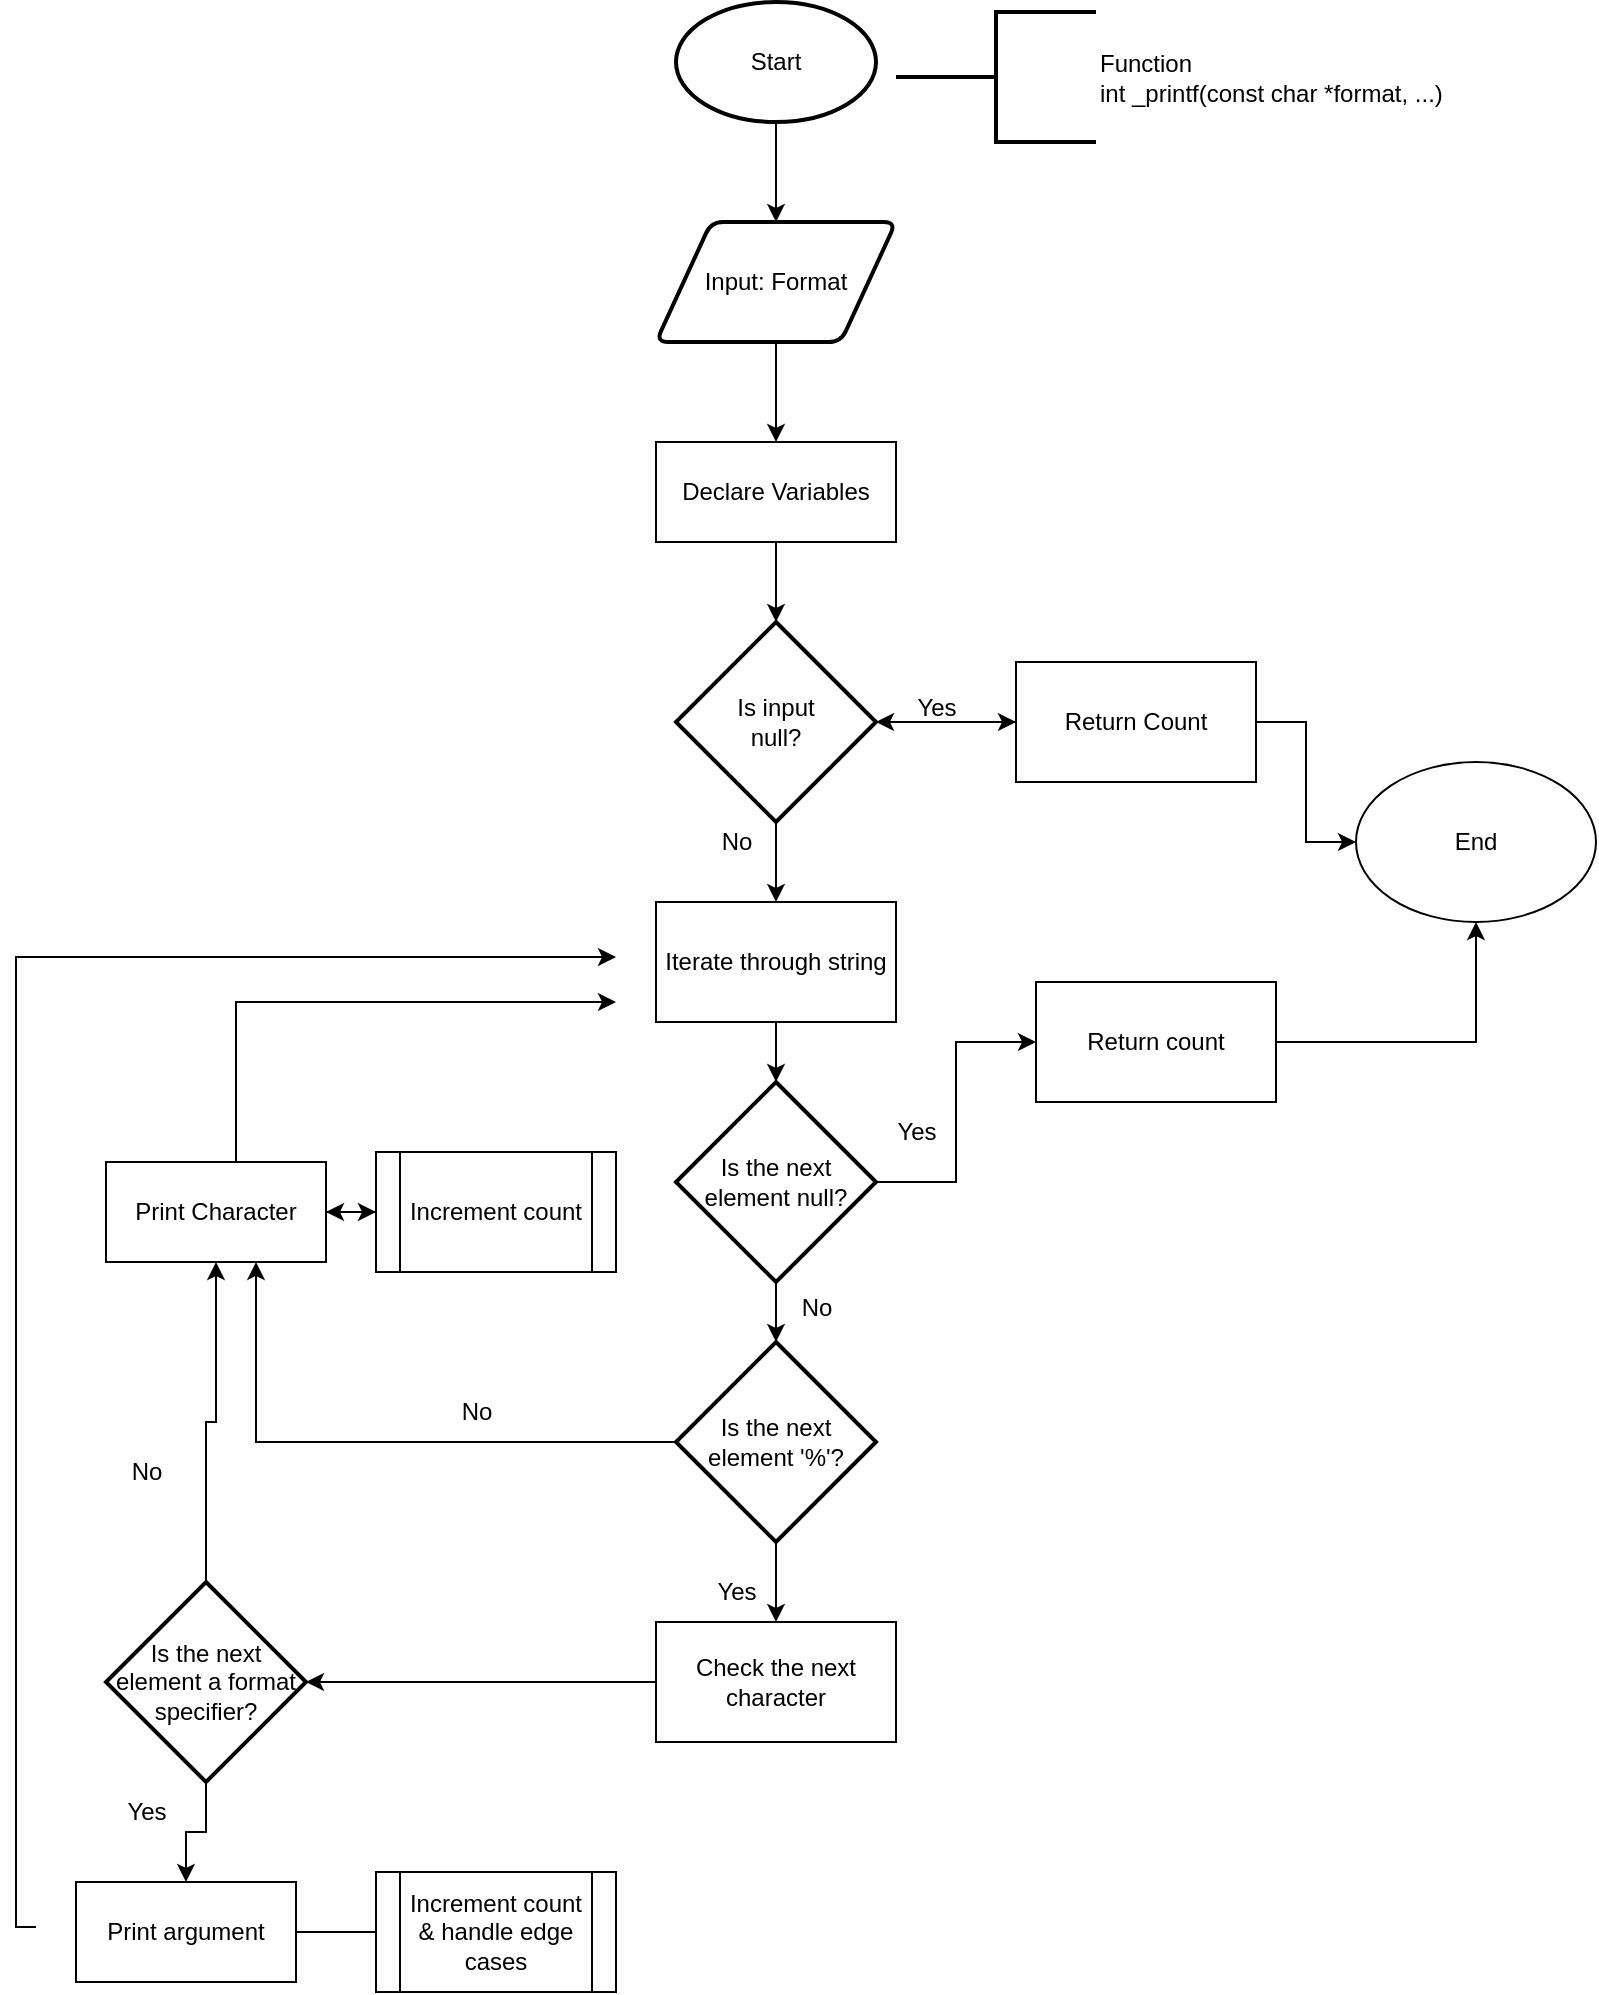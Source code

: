 <mxfile version="22.0.8" type="github">
  <diagram name="Page-1" id="W_DVIdqr6u6kEkCFuuBQ">
    <mxGraphModel dx="880" dy="487" grid="1" gridSize="10" guides="1" tooltips="1" connect="1" arrows="1" fold="1" page="1" pageScale="1" pageWidth="850" pageHeight="1100" math="0" shadow="0">
      <root>
        <mxCell id="0" />
        <mxCell id="1" parent="0" />
        <mxCell id="krpuxbvZtWhmsAZp7eO3-10" value="" style="edgeStyle=orthogonalEdgeStyle;rounded=0;orthogonalLoop=1;jettySize=auto;html=1;" edge="1" parent="1" source="krpuxbvZtWhmsAZp7eO3-1" target="krpuxbvZtWhmsAZp7eO3-5">
          <mxGeometry relative="1" as="geometry" />
        </mxCell>
        <mxCell id="krpuxbvZtWhmsAZp7eO3-1" value="Start" style="strokeWidth=2;html=1;shape=mxgraph.flowchart.start_1;whiteSpace=wrap;" vertex="1" parent="1">
          <mxGeometry x="350" y="20" width="100" height="60" as="geometry" />
        </mxCell>
        <mxCell id="krpuxbvZtWhmsAZp7eO3-3" value="Function&lt;br&gt;int&amp;nbsp;_printf(const char *format, ...)" style="strokeWidth=2;html=1;shape=mxgraph.flowchart.annotation_2;align=left;labelPosition=right;pointerEvents=1;direction=east;" vertex="1" parent="1">
          <mxGeometry x="460" y="25" width="100" height="65" as="geometry" />
        </mxCell>
        <mxCell id="krpuxbvZtWhmsAZp7eO3-12" value="" style="edgeStyle=orthogonalEdgeStyle;rounded=0;orthogonalLoop=1;jettySize=auto;html=1;" edge="1" parent="1" source="krpuxbvZtWhmsAZp7eO3-5" target="krpuxbvZtWhmsAZp7eO3-11">
          <mxGeometry relative="1" as="geometry" />
        </mxCell>
        <mxCell id="krpuxbvZtWhmsAZp7eO3-5" value="Input: Format" style="shape=parallelogram;html=1;strokeWidth=2;perimeter=parallelogramPerimeter;whiteSpace=wrap;rounded=1;arcSize=12;size=0.23;" vertex="1" parent="1">
          <mxGeometry x="340" y="130" width="120" height="60" as="geometry" />
        </mxCell>
        <mxCell id="krpuxbvZtWhmsAZp7eO3-14" value="" style="edgeStyle=orthogonalEdgeStyle;rounded=0;orthogonalLoop=1;jettySize=auto;html=1;" edge="1" parent="1" source="krpuxbvZtWhmsAZp7eO3-11" target="krpuxbvZtWhmsAZp7eO3-13">
          <mxGeometry relative="1" as="geometry" />
        </mxCell>
        <mxCell id="krpuxbvZtWhmsAZp7eO3-11" value="Declare Variables" style="rounded=0;whiteSpace=wrap;html=1;" vertex="1" parent="1">
          <mxGeometry x="340" y="240" width="120" height="50" as="geometry" />
        </mxCell>
        <mxCell id="krpuxbvZtWhmsAZp7eO3-16" value="" style="edgeStyle=orthogonalEdgeStyle;rounded=0;orthogonalLoop=1;jettySize=auto;html=1;" edge="1" parent="1" source="krpuxbvZtWhmsAZp7eO3-13" target="krpuxbvZtWhmsAZp7eO3-15">
          <mxGeometry relative="1" as="geometry" />
        </mxCell>
        <mxCell id="krpuxbvZtWhmsAZp7eO3-23" value="" style="edgeStyle=orthogonalEdgeStyle;rounded=0;orthogonalLoop=1;jettySize=auto;html=1;" edge="1" parent="1" source="krpuxbvZtWhmsAZp7eO3-13" target="krpuxbvZtWhmsAZp7eO3-21">
          <mxGeometry relative="1" as="geometry" />
        </mxCell>
        <mxCell id="krpuxbvZtWhmsAZp7eO3-13" value="Is input &lt;br&gt;null?" style="strokeWidth=2;html=1;shape=mxgraph.flowchart.decision;whiteSpace=wrap;" vertex="1" parent="1">
          <mxGeometry x="350" y="330" width="100" height="100" as="geometry" />
        </mxCell>
        <mxCell id="krpuxbvZtWhmsAZp7eO3-17" value="" style="edgeStyle=orthogonalEdgeStyle;rounded=0;orthogonalLoop=1;jettySize=auto;html=1;" edge="1" parent="1" source="krpuxbvZtWhmsAZp7eO3-15" target="krpuxbvZtWhmsAZp7eO3-13">
          <mxGeometry relative="1" as="geometry" />
        </mxCell>
        <mxCell id="krpuxbvZtWhmsAZp7eO3-20" value="" style="edgeStyle=orthogonalEdgeStyle;rounded=0;orthogonalLoop=1;jettySize=auto;html=1;" edge="1" parent="1" source="krpuxbvZtWhmsAZp7eO3-15" target="krpuxbvZtWhmsAZp7eO3-19">
          <mxGeometry relative="1" as="geometry" />
        </mxCell>
        <mxCell id="krpuxbvZtWhmsAZp7eO3-15" value="Return Count" style="rounded=0;whiteSpace=wrap;html=1;" vertex="1" parent="1">
          <mxGeometry x="520" y="350" width="120" height="60" as="geometry" />
        </mxCell>
        <mxCell id="krpuxbvZtWhmsAZp7eO3-18" value="Yes" style="text;html=1;align=center;verticalAlign=middle;resizable=0;points=[];autosize=1;strokeColor=none;fillColor=none;" vertex="1" parent="1">
          <mxGeometry x="460" y="358" width="40" height="30" as="geometry" />
        </mxCell>
        <mxCell id="krpuxbvZtWhmsAZp7eO3-19" value="End" style="ellipse;whiteSpace=wrap;html=1;" vertex="1" parent="1">
          <mxGeometry x="690" y="400" width="120" height="80" as="geometry" />
        </mxCell>
        <mxCell id="krpuxbvZtWhmsAZp7eO3-26" value="" style="edgeStyle=orthogonalEdgeStyle;rounded=0;orthogonalLoop=1;jettySize=auto;html=1;" edge="1" parent="1" source="krpuxbvZtWhmsAZp7eO3-21" target="krpuxbvZtWhmsAZp7eO3-25">
          <mxGeometry relative="1" as="geometry" />
        </mxCell>
        <mxCell id="krpuxbvZtWhmsAZp7eO3-21" value="Iterate through string" style="rounded=0;whiteSpace=wrap;html=1;" vertex="1" parent="1">
          <mxGeometry x="340" y="470" width="120" height="60" as="geometry" />
        </mxCell>
        <mxCell id="krpuxbvZtWhmsAZp7eO3-24" value="No" style="text;html=1;align=center;verticalAlign=middle;resizable=0;points=[];autosize=1;strokeColor=none;fillColor=none;" vertex="1" parent="1">
          <mxGeometry x="360" y="425" width="40" height="30" as="geometry" />
        </mxCell>
        <mxCell id="krpuxbvZtWhmsAZp7eO3-28" value="" style="edgeStyle=orthogonalEdgeStyle;rounded=0;orthogonalLoop=1;jettySize=auto;html=1;" edge="1" parent="1" source="krpuxbvZtWhmsAZp7eO3-25" target="krpuxbvZtWhmsAZp7eO3-27">
          <mxGeometry relative="1" as="geometry" />
        </mxCell>
        <mxCell id="krpuxbvZtWhmsAZp7eO3-32" value="" style="edgeStyle=orthogonalEdgeStyle;rounded=0;orthogonalLoop=1;jettySize=auto;html=1;" edge="1" parent="1" source="krpuxbvZtWhmsAZp7eO3-25" target="krpuxbvZtWhmsAZp7eO3-31">
          <mxGeometry relative="1" as="geometry" />
        </mxCell>
        <mxCell id="krpuxbvZtWhmsAZp7eO3-25" value="Is the next element null?" style="strokeWidth=2;html=1;shape=mxgraph.flowchart.decision;whiteSpace=wrap;" vertex="1" parent="1">
          <mxGeometry x="350" y="560" width="100" height="100" as="geometry" />
        </mxCell>
        <mxCell id="krpuxbvZtWhmsAZp7eO3-30" value="" style="edgeStyle=orthogonalEdgeStyle;rounded=0;orthogonalLoop=1;jettySize=auto;html=1;" edge="1" parent="1" source="krpuxbvZtWhmsAZp7eO3-27" target="krpuxbvZtWhmsAZp7eO3-19">
          <mxGeometry relative="1" as="geometry" />
        </mxCell>
        <mxCell id="krpuxbvZtWhmsAZp7eO3-27" value="Return count" style="rounded=0;whiteSpace=wrap;html=1;" vertex="1" parent="1">
          <mxGeometry x="530" y="510" width="120" height="60" as="geometry" />
        </mxCell>
        <mxCell id="krpuxbvZtWhmsAZp7eO3-29" value="Yes" style="text;html=1;align=center;verticalAlign=middle;resizable=0;points=[];autosize=1;strokeColor=none;fillColor=none;" vertex="1" parent="1">
          <mxGeometry x="450" y="570" width="40" height="30" as="geometry" />
        </mxCell>
        <mxCell id="krpuxbvZtWhmsAZp7eO3-34" value="" style="edgeStyle=orthogonalEdgeStyle;rounded=0;orthogonalLoop=1;jettySize=auto;html=1;" edge="1" parent="1" source="krpuxbvZtWhmsAZp7eO3-31" target="krpuxbvZtWhmsAZp7eO3-33">
          <mxGeometry relative="1" as="geometry" />
        </mxCell>
        <mxCell id="krpuxbvZtWhmsAZp7eO3-52" value="" style="edgeStyle=orthogonalEdgeStyle;rounded=0;orthogonalLoop=1;jettySize=auto;html=1;exitX=0;exitY=0.5;exitDx=0;exitDy=0;exitPerimeter=0;" edge="1" parent="1" source="krpuxbvZtWhmsAZp7eO3-31" target="krpuxbvZtWhmsAZp7eO3-36">
          <mxGeometry relative="1" as="geometry">
            <Array as="points">
              <mxPoint x="140" y="740" />
            </Array>
          </mxGeometry>
        </mxCell>
        <mxCell id="krpuxbvZtWhmsAZp7eO3-31" value="Is the next element &#39;%&#39;?" style="strokeWidth=2;html=1;shape=mxgraph.flowchart.decision;whiteSpace=wrap;" vertex="1" parent="1">
          <mxGeometry x="350" y="690" width="100" height="100" as="geometry" />
        </mxCell>
        <mxCell id="krpuxbvZtWhmsAZp7eO3-41" value="" style="edgeStyle=orthogonalEdgeStyle;rounded=0;orthogonalLoop=1;jettySize=auto;html=1;" edge="1" parent="1" source="krpuxbvZtWhmsAZp7eO3-33" target="krpuxbvZtWhmsAZp7eO3-38">
          <mxGeometry relative="1" as="geometry" />
        </mxCell>
        <mxCell id="krpuxbvZtWhmsAZp7eO3-33" value="Check the next character" style="rounded=0;whiteSpace=wrap;html=1;" vertex="1" parent="1">
          <mxGeometry x="340" y="830" width="120" height="60" as="geometry" />
        </mxCell>
        <mxCell id="krpuxbvZtWhmsAZp7eO3-35" value="Yes" style="text;html=1;align=center;verticalAlign=middle;resizable=0;points=[];autosize=1;strokeColor=none;fillColor=none;" vertex="1" parent="1">
          <mxGeometry x="360" y="800" width="40" height="30" as="geometry" />
        </mxCell>
        <mxCell id="krpuxbvZtWhmsAZp7eO3-50" value="" style="edgeStyle=orthogonalEdgeStyle;rounded=0;orthogonalLoop=1;jettySize=auto;html=1;" edge="1" parent="1" source="krpuxbvZtWhmsAZp7eO3-36" target="krpuxbvZtWhmsAZp7eO3-49">
          <mxGeometry relative="1" as="geometry" />
        </mxCell>
        <mxCell id="krpuxbvZtWhmsAZp7eO3-54" value="" style="edgeStyle=orthogonalEdgeStyle;rounded=0;orthogonalLoop=1;jettySize=auto;html=1;" edge="1" parent="1" source="krpuxbvZtWhmsAZp7eO3-36">
          <mxGeometry relative="1" as="geometry">
            <mxPoint x="320" y="520" as="targetPoint" />
            <Array as="points">
              <mxPoint x="130" y="520" />
            </Array>
          </mxGeometry>
        </mxCell>
        <mxCell id="krpuxbvZtWhmsAZp7eO3-36" value="Print Character" style="rounded=0;whiteSpace=wrap;html=1;" vertex="1" parent="1">
          <mxGeometry x="65" y="600" width="110" height="50" as="geometry" />
        </mxCell>
        <mxCell id="krpuxbvZtWhmsAZp7eO3-42" value="" style="edgeStyle=orthogonalEdgeStyle;rounded=0;orthogonalLoop=1;jettySize=auto;html=1;" edge="1" parent="1" source="krpuxbvZtWhmsAZp7eO3-38" target="krpuxbvZtWhmsAZp7eO3-39">
          <mxGeometry relative="1" as="geometry" />
        </mxCell>
        <mxCell id="krpuxbvZtWhmsAZp7eO3-46" value="" style="edgeStyle=orthogonalEdgeStyle;rounded=0;orthogonalLoop=1;jettySize=auto;html=1;" edge="1" parent="1" source="krpuxbvZtWhmsAZp7eO3-38" target="krpuxbvZtWhmsAZp7eO3-36">
          <mxGeometry relative="1" as="geometry" />
        </mxCell>
        <mxCell id="krpuxbvZtWhmsAZp7eO3-38" value="Is the next element a format specifier?" style="strokeWidth=2;html=1;shape=mxgraph.flowchart.decision;whiteSpace=wrap;" vertex="1" parent="1">
          <mxGeometry x="65" y="810" width="100" height="100" as="geometry" />
        </mxCell>
        <mxCell id="krpuxbvZtWhmsAZp7eO3-44" value="" style="edgeStyle=orthogonalEdgeStyle;rounded=0;orthogonalLoop=1;jettySize=auto;html=1;" edge="1" parent="1" source="krpuxbvZtWhmsAZp7eO3-39">
          <mxGeometry relative="1" as="geometry">
            <mxPoint x="210" y="985" as="targetPoint" />
          </mxGeometry>
        </mxCell>
        <mxCell id="krpuxbvZtWhmsAZp7eO3-45" value="" style="edgeStyle=orthogonalEdgeStyle;rounded=0;orthogonalLoop=1;jettySize=auto;html=1;" edge="1" parent="1">
          <mxGeometry relative="1" as="geometry">
            <mxPoint x="30" y="982.5" as="sourcePoint" />
            <mxPoint x="320" y="497.5" as="targetPoint" />
            <Array as="points">
              <mxPoint x="20" y="983" />
              <mxPoint x="20" y="498" />
            </Array>
          </mxGeometry>
        </mxCell>
        <mxCell id="krpuxbvZtWhmsAZp7eO3-39" value="Print argument" style="rounded=0;whiteSpace=wrap;html=1;" vertex="1" parent="1">
          <mxGeometry x="50" y="960" width="110" height="50" as="geometry" />
        </mxCell>
        <mxCell id="krpuxbvZtWhmsAZp7eO3-43" value="Yes" style="text;html=1;align=center;verticalAlign=middle;resizable=0;points=[];autosize=1;strokeColor=none;fillColor=none;" vertex="1" parent="1">
          <mxGeometry x="65" y="910" width="40" height="30" as="geometry" />
        </mxCell>
        <mxCell id="krpuxbvZtWhmsAZp7eO3-47" value="No" style="text;html=1;align=center;verticalAlign=middle;resizable=0;points=[];autosize=1;strokeColor=none;fillColor=none;" vertex="1" parent="1">
          <mxGeometry x="65" y="740" width="40" height="30" as="geometry" />
        </mxCell>
        <mxCell id="krpuxbvZtWhmsAZp7eO3-48" value="Increment count &amp;amp; handle edge cases" style="shape=process;whiteSpace=wrap;html=1;backgroundOutline=1;" vertex="1" parent="1">
          <mxGeometry x="200" y="955" width="120" height="60" as="geometry" />
        </mxCell>
        <mxCell id="krpuxbvZtWhmsAZp7eO3-51" value="" style="edgeStyle=orthogonalEdgeStyle;rounded=0;orthogonalLoop=1;jettySize=auto;html=1;" edge="1" parent="1" source="krpuxbvZtWhmsAZp7eO3-49" target="krpuxbvZtWhmsAZp7eO3-36">
          <mxGeometry relative="1" as="geometry" />
        </mxCell>
        <mxCell id="krpuxbvZtWhmsAZp7eO3-49" value="Increment count" style="shape=process;whiteSpace=wrap;html=1;backgroundOutline=1;" vertex="1" parent="1">
          <mxGeometry x="200" y="595" width="120" height="60" as="geometry" />
        </mxCell>
        <mxCell id="krpuxbvZtWhmsAZp7eO3-53" value="No" style="text;html=1;align=center;verticalAlign=middle;resizable=0;points=[];autosize=1;strokeColor=none;fillColor=none;" vertex="1" parent="1">
          <mxGeometry x="230" y="710" width="40" height="30" as="geometry" />
        </mxCell>
        <mxCell id="krpuxbvZtWhmsAZp7eO3-56" value="No" style="text;html=1;align=center;verticalAlign=middle;resizable=0;points=[];autosize=1;strokeColor=none;fillColor=none;" vertex="1" parent="1">
          <mxGeometry x="400" y="658" width="40" height="30" as="geometry" />
        </mxCell>
      </root>
    </mxGraphModel>
  </diagram>
</mxfile>
